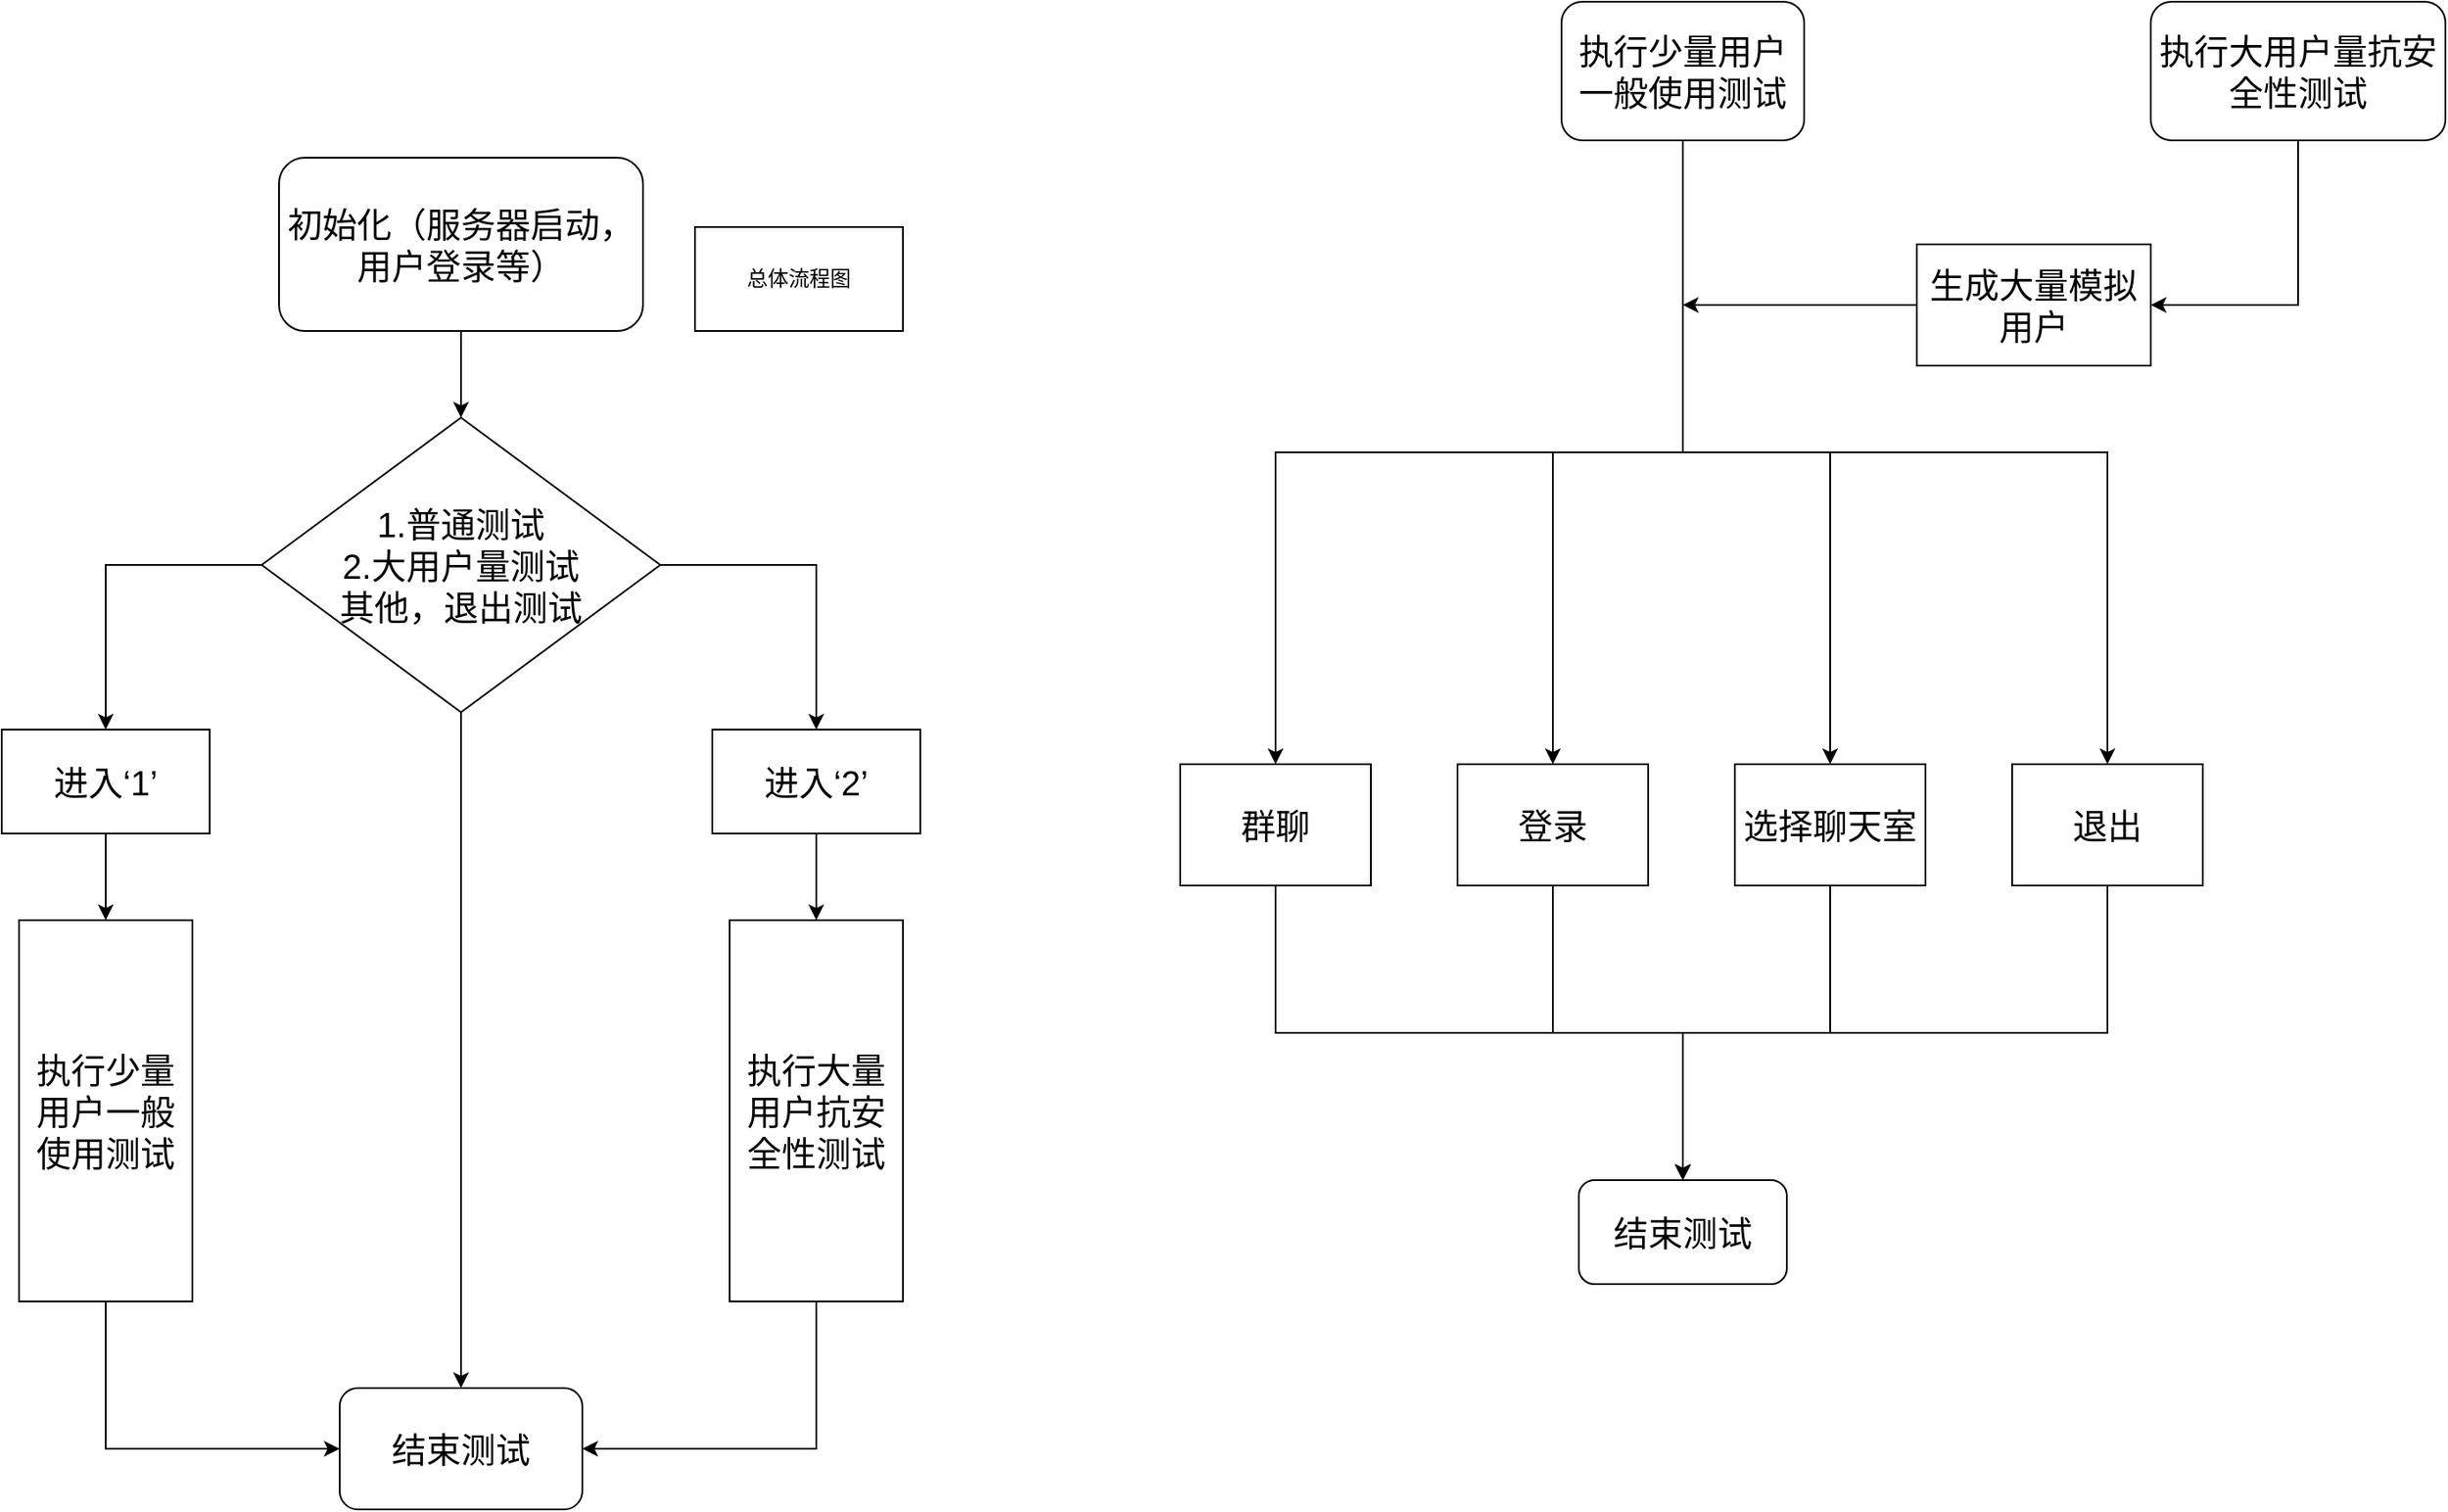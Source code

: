 <mxfile version="22.1.8" type="github">
  <diagram id="R2lEEEUBdFMjLlhIrx00" name="Page-1">
    <mxGraphModel dx="1097" dy="572" grid="1" gridSize="10" guides="1" tooltips="1" connect="1" arrows="1" fold="1" page="1" pageScale="1" pageWidth="850" pageHeight="1100" math="0" shadow="0" extFonts="Permanent Marker^https://fonts.googleapis.com/css?family=Permanent+Marker">
      <root>
        <mxCell id="0" />
        <mxCell id="1" parent="0" />
        <mxCell id="DDyuou-iMdk4PMovxVfH-10" style="edgeStyle=orthogonalEdgeStyle;rounded=0;orthogonalLoop=1;jettySize=auto;html=1;entryX=0.5;entryY=0;entryDx=0;entryDy=0;" parent="1" source="DDyuou-iMdk4PMovxVfH-2" target="DDyuou-iMdk4PMovxVfH-8" edge="1">
          <mxGeometry relative="1" as="geometry" />
        </mxCell>
        <mxCell id="DDyuou-iMdk4PMovxVfH-11" style="edgeStyle=orthogonalEdgeStyle;rounded=0;orthogonalLoop=1;jettySize=auto;html=1;exitX=1;exitY=0.5;exitDx=0;exitDy=0;exitPerimeter=0;entryX=0.5;entryY=0;entryDx=0;entryDy=0;" parent="1" source="DDyuou-iMdk4PMovxVfH-2" target="DDyuou-iMdk4PMovxVfH-9" edge="1">
          <mxGeometry relative="1" as="geometry" />
        </mxCell>
        <mxCell id="DDyuou-iMdk4PMovxVfH-17" style="edgeStyle=orthogonalEdgeStyle;rounded=0;orthogonalLoop=1;jettySize=auto;html=1;entryX=0.5;entryY=0;entryDx=0;entryDy=0;" parent="1" source="DDyuou-iMdk4PMovxVfH-2" target="DDyuou-iMdk4PMovxVfH-16" edge="1">
          <mxGeometry relative="1" as="geometry" />
        </mxCell>
        <mxCell id="DDyuou-iMdk4PMovxVfH-2" value="&lt;font style=&quot;font-size: 20px;&quot;&gt;1.普通测试&lt;br&gt;2.大用户量测试&lt;br&gt;其他，退出测试&lt;br&gt;&lt;/font&gt;" style="strokeWidth=1;html=1;shape=mxgraph.flowchart.decision;whiteSpace=wrap;" parent="1" vertex="1">
          <mxGeometry x="310" y="400" width="230" height="170" as="geometry" />
        </mxCell>
        <mxCell id="DDyuou-iMdk4PMovxVfH-6" style="edgeStyle=orthogonalEdgeStyle;rounded=0;orthogonalLoop=1;jettySize=auto;html=1;exitX=0.5;exitY=1;exitDx=0;exitDy=0;entryX=0.5;entryY=0;entryDx=0;entryDy=0;entryPerimeter=0;" parent="1" source="DDyuou-iMdk4PMovxVfH-5" target="DDyuou-iMdk4PMovxVfH-2" edge="1">
          <mxGeometry relative="1" as="geometry" />
        </mxCell>
        <mxCell id="DDyuou-iMdk4PMovxVfH-5" value="&lt;font style=&quot;font-size: 20px;&quot;&gt;初始化（服务器启动，用户登录等）&lt;/font&gt;" style="rounded=1;whiteSpace=wrap;html=1;" parent="1" vertex="1">
          <mxGeometry x="320" y="250" width="210" height="100" as="geometry" />
        </mxCell>
        <mxCell id="DDyuou-iMdk4PMovxVfH-13" style="edgeStyle=orthogonalEdgeStyle;rounded=0;orthogonalLoop=1;jettySize=auto;html=1;entryX=0.5;entryY=0;entryDx=0;entryDy=0;" parent="1" source="DDyuou-iMdk4PMovxVfH-8" target="DDyuou-iMdk4PMovxVfH-12" edge="1">
          <mxGeometry relative="1" as="geometry" />
        </mxCell>
        <mxCell id="DDyuou-iMdk4PMovxVfH-8" value="&lt;font style=&quot;font-size: 20px;&quot;&gt;进入‘1’&lt;/font&gt;" style="rounded=0;whiteSpace=wrap;html=1;" parent="1" vertex="1">
          <mxGeometry x="160" y="580" width="120" height="60" as="geometry" />
        </mxCell>
        <mxCell id="DDyuou-iMdk4PMovxVfH-15" style="edgeStyle=orthogonalEdgeStyle;rounded=0;orthogonalLoop=1;jettySize=auto;html=1;entryX=0.5;entryY=0;entryDx=0;entryDy=0;" parent="1" source="DDyuou-iMdk4PMovxVfH-9" target="DDyuou-iMdk4PMovxVfH-14" edge="1">
          <mxGeometry relative="1" as="geometry" />
        </mxCell>
        <mxCell id="DDyuou-iMdk4PMovxVfH-9" value="&lt;font style=&quot;font-size: 20px;&quot;&gt;进入‘2’&lt;/font&gt;" style="rounded=0;whiteSpace=wrap;html=1;" parent="1" vertex="1">
          <mxGeometry x="570" y="580" width="120" height="60" as="geometry" />
        </mxCell>
        <mxCell id="DDyuou-iMdk4PMovxVfH-18" style="edgeStyle=orthogonalEdgeStyle;rounded=0;orthogonalLoop=1;jettySize=auto;html=1;entryX=0;entryY=0.5;entryDx=0;entryDy=0;exitX=0.5;exitY=1;exitDx=0;exitDy=0;" parent="1" source="DDyuou-iMdk4PMovxVfH-12" target="DDyuou-iMdk4PMovxVfH-16" edge="1">
          <mxGeometry relative="1" as="geometry" />
        </mxCell>
        <mxCell id="DDyuou-iMdk4PMovxVfH-12" value="&lt;font style=&quot;font-size: 20px;&quot;&gt;执行少量用户一般使用测试&lt;/font&gt;" style="rounded=0;whiteSpace=wrap;html=1;" parent="1" vertex="1">
          <mxGeometry x="170" y="690" width="100" height="220" as="geometry" />
        </mxCell>
        <mxCell id="DDyuou-iMdk4PMovxVfH-19" style="edgeStyle=orthogonalEdgeStyle;rounded=0;orthogonalLoop=1;jettySize=auto;html=1;entryX=1;entryY=0.5;entryDx=0;entryDy=0;exitX=0.5;exitY=1;exitDx=0;exitDy=0;" parent="1" source="DDyuou-iMdk4PMovxVfH-14" target="DDyuou-iMdk4PMovxVfH-16" edge="1">
          <mxGeometry relative="1" as="geometry" />
        </mxCell>
        <mxCell id="DDyuou-iMdk4PMovxVfH-14" value="&lt;font style=&quot;font-size: 20px;&quot;&gt;执行大量用户抗安全性测试&lt;/font&gt;" style="rounded=0;whiteSpace=wrap;html=1;" parent="1" vertex="1">
          <mxGeometry x="580" y="690" width="100" height="220" as="geometry" />
        </mxCell>
        <mxCell id="DDyuou-iMdk4PMovxVfH-16" value="&lt;font style=&quot;font-size: 20px;&quot;&gt;结束&lt;font style=&quot;font-size: 20px;&quot;&gt;测试&lt;/font&gt;&lt;/font&gt;" style="rounded=1;whiteSpace=wrap;html=1;" parent="1" vertex="1">
          <mxGeometry x="355" y="960" width="140" height="70" as="geometry" />
        </mxCell>
        <mxCell id="DDyuou-iMdk4PMovxVfH-21" value="总体流程图" style="rounded=0;whiteSpace=wrap;html=1;" parent="1" vertex="1">
          <mxGeometry x="560" y="290" width="120" height="60" as="geometry" />
        </mxCell>
        <mxCell id="3C192OkVia84JhRyrZym-6" style="edgeStyle=orthogonalEdgeStyle;rounded=0;orthogonalLoop=1;jettySize=auto;html=1;entryX=0.5;entryY=0;entryDx=0;entryDy=0;" parent="1" source="DDyuou-iMdk4PMovxVfH-22" target="3C192OkVia84JhRyrZym-3" edge="1">
          <mxGeometry relative="1" as="geometry">
            <Array as="points">
              <mxPoint x="1130" y="420" />
              <mxPoint x="1055" y="420" />
            </Array>
          </mxGeometry>
        </mxCell>
        <mxCell id="3C192OkVia84JhRyrZym-7" style="edgeStyle=orthogonalEdgeStyle;rounded=0;orthogonalLoop=1;jettySize=auto;html=1;" parent="1" source="DDyuou-iMdk4PMovxVfH-22" target="3C192OkVia84JhRyrZym-4" edge="1">
          <mxGeometry relative="1" as="geometry" />
        </mxCell>
        <mxCell id="3C192OkVia84JhRyrZym-9" style="edgeStyle=orthogonalEdgeStyle;rounded=0;orthogonalLoop=1;jettySize=auto;html=1;entryX=0.5;entryY=0;entryDx=0;entryDy=0;exitX=0.5;exitY=1;exitDx=0;exitDy=0;" parent="1" source="DDyuou-iMdk4PMovxVfH-22" target="3C192OkVia84JhRyrZym-2" edge="1">
          <mxGeometry relative="1" as="geometry" />
        </mxCell>
        <mxCell id="3C192OkVia84JhRyrZym-10" style="edgeStyle=orthogonalEdgeStyle;rounded=0;orthogonalLoop=1;jettySize=auto;html=1;entryX=0.5;entryY=0;entryDx=0;entryDy=0;exitX=0.5;exitY=1;exitDx=0;exitDy=0;" parent="1" source="DDyuou-iMdk4PMovxVfH-22" target="3C192OkVia84JhRyrZym-5" edge="1">
          <mxGeometry relative="1" as="geometry" />
        </mxCell>
        <mxCell id="DDyuou-iMdk4PMovxVfH-22" value="&lt;font style=&quot;font-size: 20px;&quot;&gt;执行少量用户一般使用测试&lt;/font&gt;" style="rounded=1;whiteSpace=wrap;html=1;" parent="1" vertex="1">
          <mxGeometry x="1060" y="160" width="140" height="80" as="geometry" />
        </mxCell>
        <mxCell id="3C192OkVia84JhRyrZym-12" style="edgeStyle=orthogonalEdgeStyle;rounded=0;orthogonalLoop=1;jettySize=auto;html=1;entryX=1;entryY=0.5;entryDx=0;entryDy=0;" parent="1" source="DDyuou-iMdk4PMovxVfH-23" target="3C192OkVia84JhRyrZym-11" edge="1">
          <mxGeometry relative="1" as="geometry" />
        </mxCell>
        <mxCell id="DDyuou-iMdk4PMovxVfH-23" value="&lt;font style=&quot;font-size: 20px;&quot;&gt;执行大用户量抗安全性测试&lt;/font&gt;" style="rounded=1;whiteSpace=wrap;html=1;" parent="1" vertex="1">
          <mxGeometry x="1400" y="160" width="170" height="80" as="geometry" />
        </mxCell>
        <mxCell id="3C192OkVia84JhRyrZym-15" style="edgeStyle=orthogonalEdgeStyle;rounded=0;orthogonalLoop=1;jettySize=auto;html=1;entryX=0.5;entryY=0;entryDx=0;entryDy=0;exitX=0.5;exitY=1;exitDx=0;exitDy=0;" parent="1" source="3C192OkVia84JhRyrZym-2" target="3C192OkVia84JhRyrZym-14" edge="1">
          <mxGeometry relative="1" as="geometry" />
        </mxCell>
        <mxCell id="3C192OkVia84JhRyrZym-2" value="&lt;font style=&quot;font-size: 20px;&quot;&gt;群聊&lt;/font&gt;" style="rounded=0;whiteSpace=wrap;html=1;" parent="1" vertex="1">
          <mxGeometry x="840" y="600" width="110" height="70" as="geometry" />
        </mxCell>
        <mxCell id="3C192OkVia84JhRyrZym-16" style="edgeStyle=orthogonalEdgeStyle;rounded=0;orthogonalLoop=1;jettySize=auto;html=1;entryX=0.5;entryY=0;entryDx=0;entryDy=0;" parent="1" source="3C192OkVia84JhRyrZym-3" target="3C192OkVia84JhRyrZym-14" edge="1">
          <mxGeometry relative="1" as="geometry" />
        </mxCell>
        <mxCell id="3C192OkVia84JhRyrZym-3" value="&lt;span style=&quot;font-size: 20px;&quot;&gt;登录&lt;/span&gt;" style="rounded=0;whiteSpace=wrap;html=1;" parent="1" vertex="1">
          <mxGeometry x="1000" y="600" width="110" height="70" as="geometry" />
        </mxCell>
        <mxCell id="3C192OkVia84JhRyrZym-17" style="edgeStyle=orthogonalEdgeStyle;rounded=0;orthogonalLoop=1;jettySize=auto;html=1;entryX=0.5;entryY=0;entryDx=0;entryDy=0;" parent="1" source="3C192OkVia84JhRyrZym-4" target="3C192OkVia84JhRyrZym-14" edge="1">
          <mxGeometry relative="1" as="geometry" />
        </mxCell>
        <mxCell id="3C192OkVia84JhRyrZym-4" value="&lt;span style=&quot;font-size: 20px;&quot;&gt;选择聊天室&lt;/span&gt;" style="rounded=0;whiteSpace=wrap;html=1;" parent="1" vertex="1">
          <mxGeometry x="1160" y="600" width="110" height="70" as="geometry" />
        </mxCell>
        <mxCell id="3C192OkVia84JhRyrZym-18" style="edgeStyle=orthogonalEdgeStyle;rounded=0;orthogonalLoop=1;jettySize=auto;html=1;entryX=0.5;entryY=0;entryDx=0;entryDy=0;exitX=0.5;exitY=1;exitDx=0;exitDy=0;" parent="1" source="3C192OkVia84JhRyrZym-5" target="3C192OkVia84JhRyrZym-14" edge="1">
          <mxGeometry relative="1" as="geometry" />
        </mxCell>
        <mxCell id="3C192OkVia84JhRyrZym-5" value="&lt;span style=&quot;font-size: 20px;&quot;&gt;退出&lt;/span&gt;" style="rounded=0;whiteSpace=wrap;html=1;" parent="1" vertex="1">
          <mxGeometry x="1320" y="600" width="110" height="70" as="geometry" />
        </mxCell>
        <mxCell id="3C192OkVia84JhRyrZym-13" style="edgeStyle=orthogonalEdgeStyle;rounded=0;orthogonalLoop=1;jettySize=auto;html=1;" parent="1" source="3C192OkVia84JhRyrZym-11" edge="1">
          <mxGeometry relative="1" as="geometry">
            <mxPoint x="1130" y="335" as="targetPoint" />
          </mxGeometry>
        </mxCell>
        <mxCell id="3C192OkVia84JhRyrZym-11" value="&lt;font style=&quot;font-size: 20px;&quot;&gt;生成大量模拟用户&lt;/font&gt;" style="rounded=0;whiteSpace=wrap;html=1;" parent="1" vertex="1">
          <mxGeometry x="1265" y="300" width="135" height="70" as="geometry" />
        </mxCell>
        <mxCell id="3C192OkVia84JhRyrZym-14" value="&lt;font style=&quot;font-size: 20px;&quot;&gt;结束测试&lt;/font&gt;" style="rounded=1;whiteSpace=wrap;html=1;" parent="1" vertex="1">
          <mxGeometry x="1070" y="840" width="120" height="60" as="geometry" />
        </mxCell>
      </root>
    </mxGraphModel>
  </diagram>
</mxfile>
